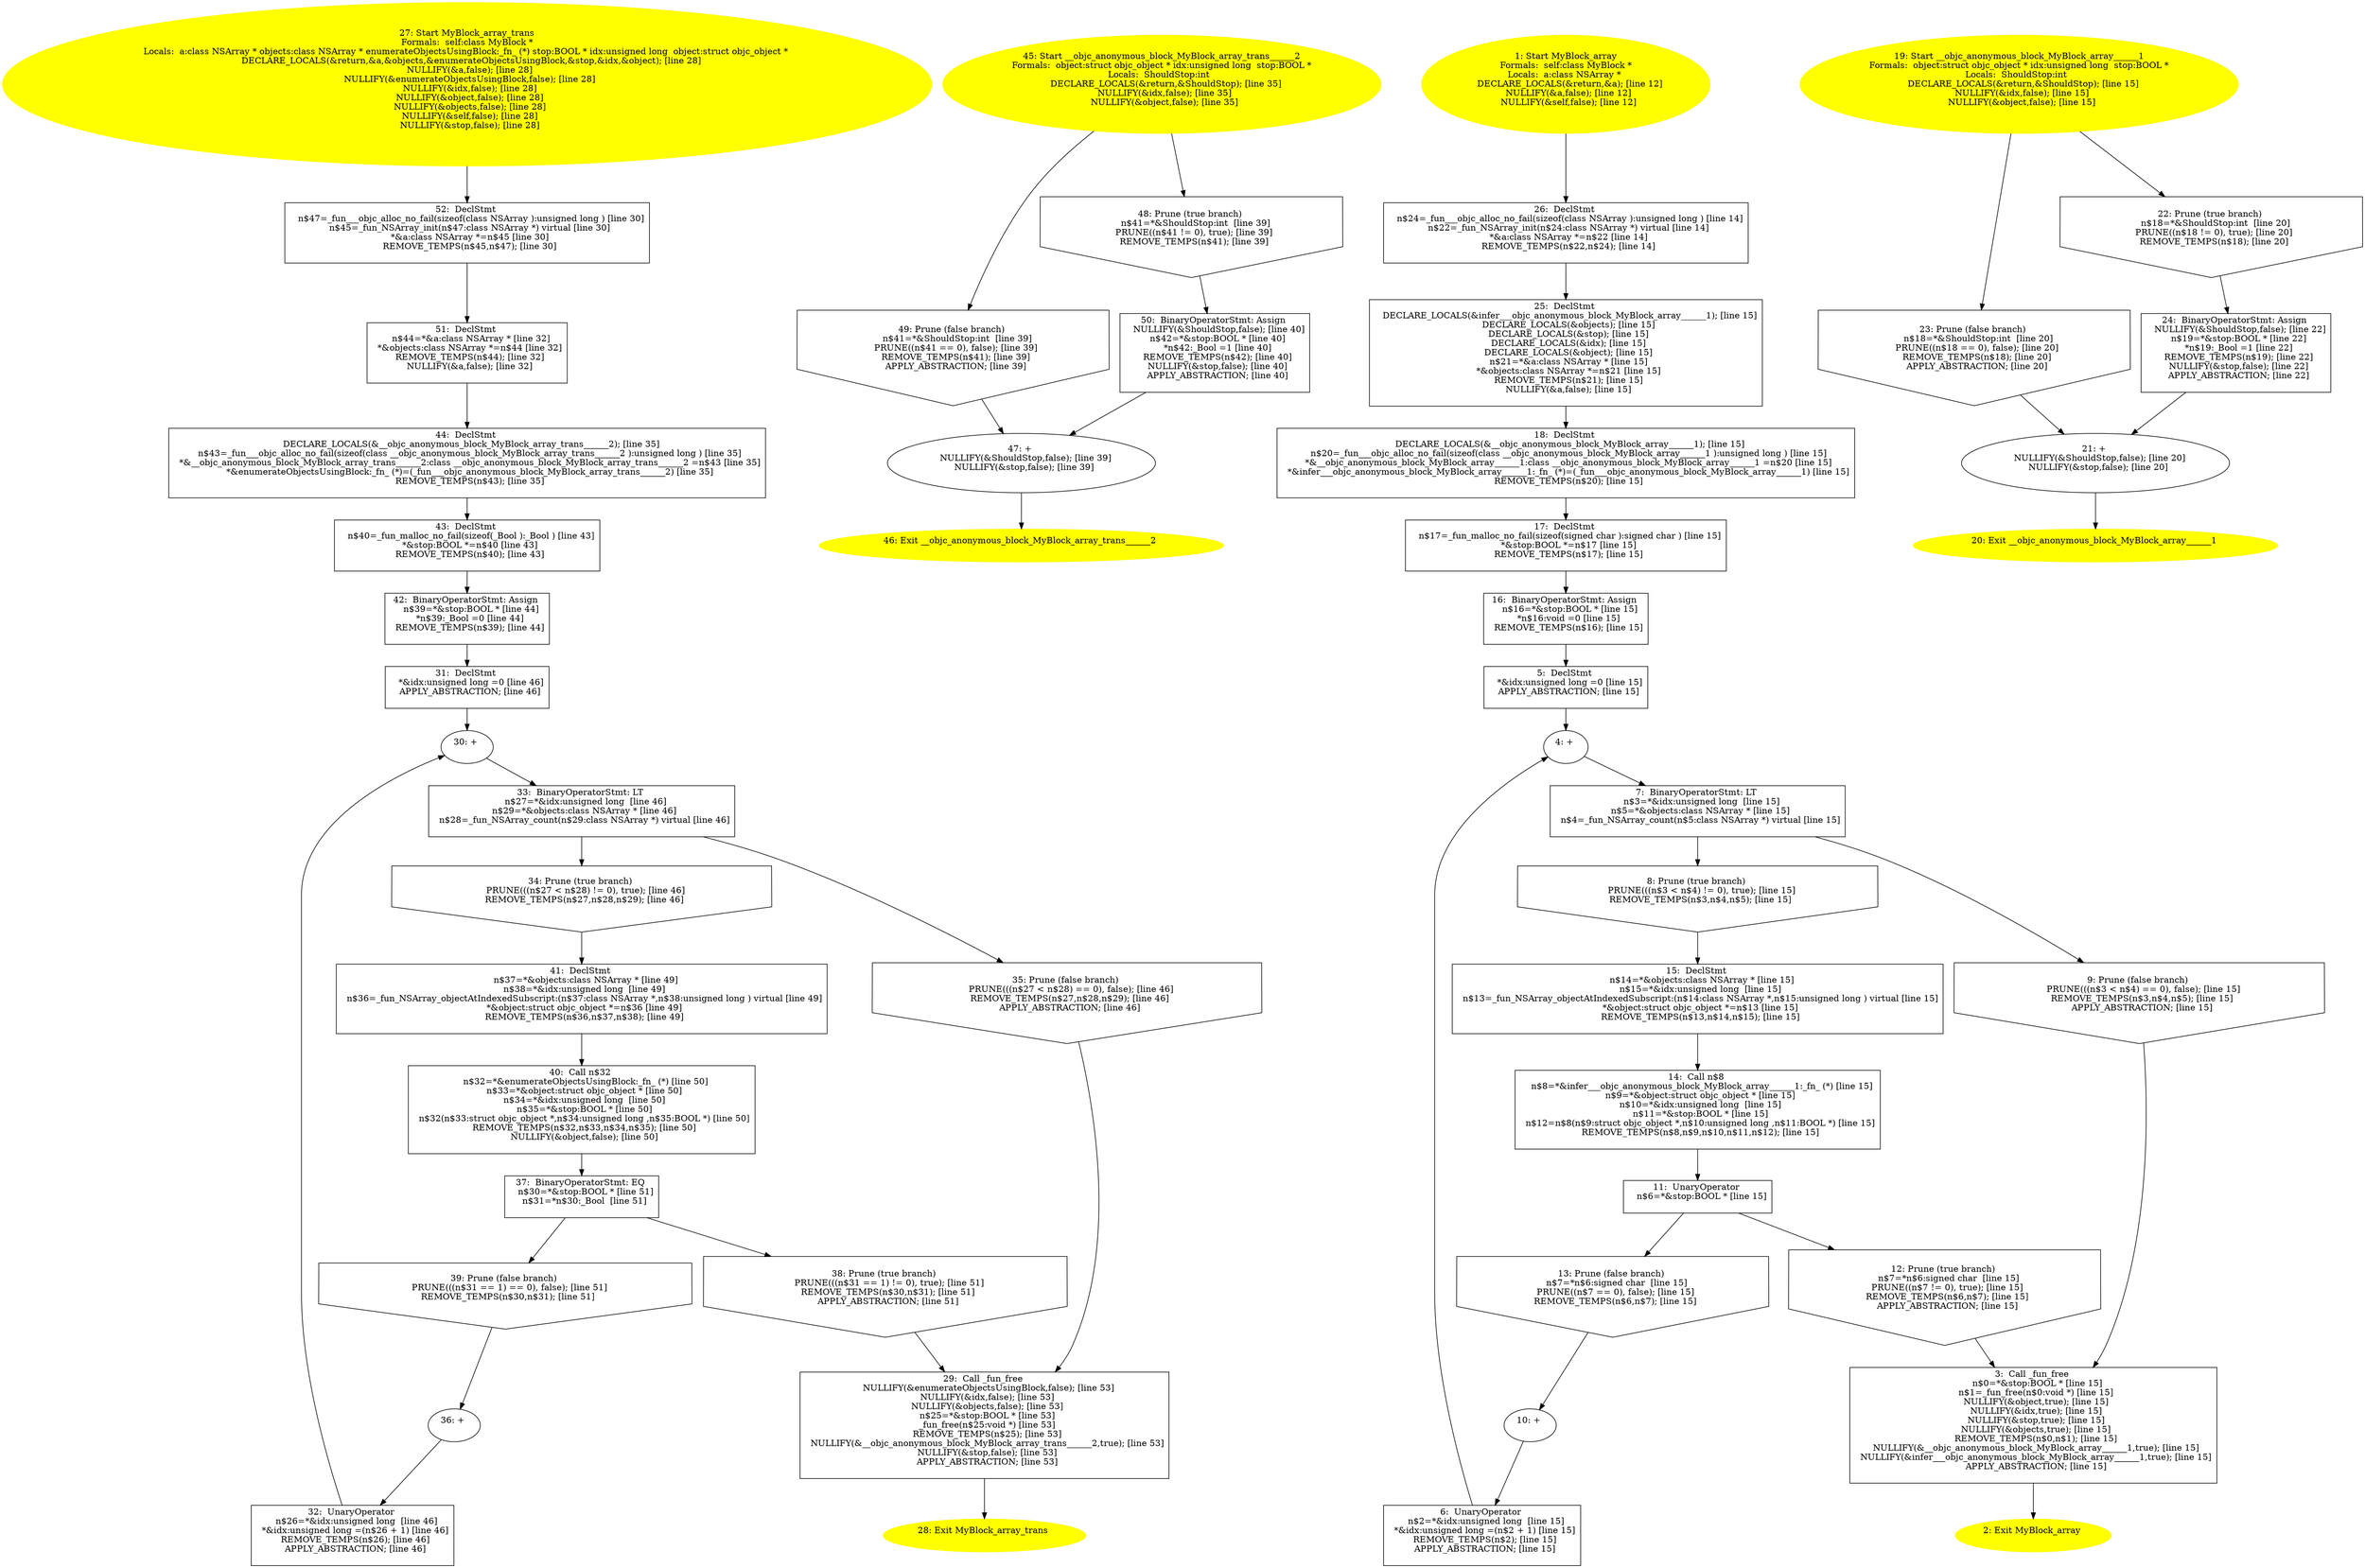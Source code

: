 digraph iCFG {
52 [label="52:  DeclStmt \n   n$47=_fun___objc_alloc_no_fail(sizeof(class NSArray ):unsigned long ) [line 30]\n  n$45=_fun_NSArray_init(n$47:class NSArray *) virtual [line 30]\n  *&a:class NSArray *=n$45 [line 30]\n  REMOVE_TEMPS(n$45,n$47); [line 30]\n " shape="box"]
	

	 52 -> 51 ;
51 [label="51:  DeclStmt \n   n$44=*&a:class NSArray * [line 32]\n  *&objects:class NSArray *=n$44 [line 32]\n  REMOVE_TEMPS(n$44); [line 32]\n  NULLIFY(&a,false); [line 32]\n " shape="box"]
	

	 51 -> 44 ;
50 [label="50:  BinaryOperatorStmt: Assign \n   NULLIFY(&ShouldStop,false); [line 40]\n  n$42=*&stop:BOOL * [line 40]\n  *n$42:_Bool =1 [line 40]\n  REMOVE_TEMPS(n$42); [line 40]\n  NULLIFY(&stop,false); [line 40]\n  APPLY_ABSTRACTION; [line 40]\n " shape="box"]
	

	 50 -> 47 ;
49 [label="49: Prune (false branch) \n   n$41=*&ShouldStop:int  [line 39]\n  PRUNE((n$41 == 0), false); [line 39]\n  REMOVE_TEMPS(n$41); [line 39]\n  APPLY_ABSTRACTION; [line 39]\n " shape="invhouse"]
	

	 49 -> 47 ;
48 [label="48: Prune (true branch) \n   n$41=*&ShouldStop:int  [line 39]\n  PRUNE((n$41 != 0), true); [line 39]\n  REMOVE_TEMPS(n$41); [line 39]\n " shape="invhouse"]
	

	 48 -> 50 ;
47 [label="47: + \n   NULLIFY(&ShouldStop,false); [line 39]\n  NULLIFY(&stop,false); [line 39]\n " ]
	

	 47 -> 46 ;
46 [label="46: Exit __objc_anonymous_block_MyBlock_array_trans______2 \n  " color=yellow style=filled]
	

45 [label="45: Start __objc_anonymous_block_MyBlock_array_trans______2\nFormals:  object:struct objc_object * idx:unsigned long  stop:BOOL *\nLocals:  ShouldStop:int  \n   DECLARE_LOCALS(&return,&ShouldStop); [line 35]\n  NULLIFY(&idx,false); [line 35]\n  NULLIFY(&object,false); [line 35]\n " color=yellow style=filled]
	

	 45 -> 48 ;
	 45 -> 49 ;
44 [label="44:  DeclStmt \n   DECLARE_LOCALS(&__objc_anonymous_block_MyBlock_array_trans______2); [line 35]\n  n$43=_fun___objc_alloc_no_fail(sizeof(class __objc_anonymous_block_MyBlock_array_trans______2 ):unsigned long ) [line 35]\n  *&__objc_anonymous_block_MyBlock_array_trans______2:class __objc_anonymous_block_MyBlock_array_trans______2 =n$43 [line 35]\n  *&enumerateObjectsUsingBlock:_fn_ (*)=(_fun___objc_anonymous_block_MyBlock_array_trans______2) [line 35]\n  REMOVE_TEMPS(n$43); [line 35]\n " shape="box"]
	

	 44 -> 43 ;
43 [label="43:  DeclStmt \n   n$40=_fun_malloc_no_fail(sizeof(_Bool ):_Bool ) [line 43]\n  *&stop:BOOL *=n$40 [line 43]\n  REMOVE_TEMPS(n$40); [line 43]\n " shape="box"]
	

	 43 -> 42 ;
42 [label="42:  BinaryOperatorStmt: Assign \n   n$39=*&stop:BOOL * [line 44]\n  *n$39:_Bool =0 [line 44]\n  REMOVE_TEMPS(n$39); [line 44]\n " shape="box"]
	

	 42 -> 31 ;
41 [label="41:  DeclStmt \n   n$37=*&objects:class NSArray * [line 49]\n  n$38=*&idx:unsigned long  [line 49]\n  n$36=_fun_NSArray_objectAtIndexedSubscript:(n$37:class NSArray *,n$38:unsigned long ) virtual [line 49]\n  *&object:struct objc_object *=n$36 [line 49]\n  REMOVE_TEMPS(n$36,n$37,n$38); [line 49]\n " shape="box"]
	

	 41 -> 40 ;
40 [label="40:  Call n$32 \n   n$32=*&enumerateObjectsUsingBlock:_fn_ (*) [line 50]\n  n$33=*&object:struct objc_object * [line 50]\n  n$34=*&idx:unsigned long  [line 50]\n  n$35=*&stop:BOOL * [line 50]\n  n$32(n$33:struct objc_object *,n$34:unsigned long ,n$35:BOOL *) [line 50]\n  REMOVE_TEMPS(n$32,n$33,n$34,n$35); [line 50]\n  NULLIFY(&object,false); [line 50]\n " shape="box"]
	

	 40 -> 37 ;
39 [label="39: Prune (false branch) \n   PRUNE(((n$31 == 1) == 0), false); [line 51]\n  REMOVE_TEMPS(n$30,n$31); [line 51]\n " shape="invhouse"]
	

	 39 -> 36 ;
38 [label="38: Prune (true branch) \n   PRUNE(((n$31 == 1) != 0), true); [line 51]\n  REMOVE_TEMPS(n$30,n$31); [line 51]\n  APPLY_ABSTRACTION; [line 51]\n " shape="invhouse"]
	

	 38 -> 29 ;
37 [label="37:  BinaryOperatorStmt: EQ \n   n$30=*&stop:BOOL * [line 51]\n  n$31=*n$30:_Bool  [line 51]\n " shape="box"]
	

	 37 -> 38 ;
	 37 -> 39 ;
36 [label="36: + \n  " ]
	

	 36 -> 32 ;
35 [label="35: Prune (false branch) \n   PRUNE(((n$27 < n$28) == 0), false); [line 46]\n  REMOVE_TEMPS(n$27,n$28,n$29); [line 46]\n  APPLY_ABSTRACTION; [line 46]\n " shape="invhouse"]
	

	 35 -> 29 ;
34 [label="34: Prune (true branch) \n   PRUNE(((n$27 < n$28) != 0), true); [line 46]\n  REMOVE_TEMPS(n$27,n$28,n$29); [line 46]\n " shape="invhouse"]
	

	 34 -> 41 ;
33 [label="33:  BinaryOperatorStmt: LT \n   n$27=*&idx:unsigned long  [line 46]\n  n$29=*&objects:class NSArray * [line 46]\n  n$28=_fun_NSArray_count(n$29:class NSArray *) virtual [line 46]\n " shape="box"]
	

	 33 -> 34 ;
	 33 -> 35 ;
32 [label="32:  UnaryOperator \n   n$26=*&idx:unsigned long  [line 46]\n  *&idx:unsigned long =(n$26 + 1) [line 46]\n  REMOVE_TEMPS(n$26); [line 46]\n  APPLY_ABSTRACTION; [line 46]\n " shape="box"]
	

	 32 -> 30 ;
31 [label="31:  DeclStmt \n   *&idx:unsigned long =0 [line 46]\n  APPLY_ABSTRACTION; [line 46]\n " shape="box"]
	

	 31 -> 30 ;
30 [label="30: + \n  " ]
	

	 30 -> 33 ;
29 [label="29:  Call _fun_free \n   NULLIFY(&enumerateObjectsUsingBlock,false); [line 53]\n  NULLIFY(&idx,false); [line 53]\n  NULLIFY(&objects,false); [line 53]\n  n$25=*&stop:BOOL * [line 53]\n  _fun_free(n$25:void *) [line 53]\n  REMOVE_TEMPS(n$25); [line 53]\n  NULLIFY(&__objc_anonymous_block_MyBlock_array_trans______2,true); [line 53]\n  NULLIFY(&stop,false); [line 53]\n  APPLY_ABSTRACTION; [line 53]\n " shape="box"]
	

	 29 -> 28 ;
28 [label="28: Exit MyBlock_array_trans \n  " color=yellow style=filled]
	

27 [label="27: Start MyBlock_array_trans\nFormals:  self:class MyBlock *\nLocals:  a:class NSArray * objects:class NSArray * enumerateObjectsUsingBlock:_fn_ (*) stop:BOOL * idx:unsigned long  object:struct objc_object * \n   DECLARE_LOCALS(&return,&a,&objects,&enumerateObjectsUsingBlock,&stop,&idx,&object); [line 28]\n  NULLIFY(&a,false); [line 28]\n  NULLIFY(&enumerateObjectsUsingBlock,false); [line 28]\n  NULLIFY(&idx,false); [line 28]\n  NULLIFY(&object,false); [line 28]\n  NULLIFY(&objects,false); [line 28]\n  NULLIFY(&self,false); [line 28]\n  NULLIFY(&stop,false); [line 28]\n " color=yellow style=filled]
	

	 27 -> 52 ;
26 [label="26:  DeclStmt \n   n$24=_fun___objc_alloc_no_fail(sizeof(class NSArray ):unsigned long ) [line 14]\n  n$22=_fun_NSArray_init(n$24:class NSArray *) virtual [line 14]\n  *&a:class NSArray *=n$22 [line 14]\n  REMOVE_TEMPS(n$22,n$24); [line 14]\n " shape="box"]
	

	 26 -> 25 ;
25 [label="25:  DeclStmt \n   DECLARE_LOCALS(&infer___objc_anonymous_block_MyBlock_array______1); [line 15]\n  DECLARE_LOCALS(&objects); [line 15]\n  DECLARE_LOCALS(&stop); [line 15]\n  DECLARE_LOCALS(&idx); [line 15]\n  DECLARE_LOCALS(&object); [line 15]\n  n$21=*&a:class NSArray * [line 15]\n  *&objects:class NSArray *=n$21 [line 15]\n  REMOVE_TEMPS(n$21); [line 15]\n  NULLIFY(&a,false); [line 15]\n " shape="box"]
	

	 25 -> 18 ;
24 [label="24:  BinaryOperatorStmt: Assign \n   NULLIFY(&ShouldStop,false); [line 22]\n  n$19=*&stop:BOOL * [line 22]\n  *n$19:_Bool =1 [line 22]\n  REMOVE_TEMPS(n$19); [line 22]\n  NULLIFY(&stop,false); [line 22]\n  APPLY_ABSTRACTION; [line 22]\n " shape="box"]
	

	 24 -> 21 ;
23 [label="23: Prune (false branch) \n   n$18=*&ShouldStop:int  [line 20]\n  PRUNE((n$18 == 0), false); [line 20]\n  REMOVE_TEMPS(n$18); [line 20]\n  APPLY_ABSTRACTION; [line 20]\n " shape="invhouse"]
	

	 23 -> 21 ;
22 [label="22: Prune (true branch) \n   n$18=*&ShouldStop:int  [line 20]\n  PRUNE((n$18 != 0), true); [line 20]\n  REMOVE_TEMPS(n$18); [line 20]\n " shape="invhouse"]
	

	 22 -> 24 ;
21 [label="21: + \n   NULLIFY(&ShouldStop,false); [line 20]\n  NULLIFY(&stop,false); [line 20]\n " ]
	

	 21 -> 20 ;
20 [label="20: Exit __objc_anonymous_block_MyBlock_array______1 \n  " color=yellow style=filled]
	

19 [label="19: Start __objc_anonymous_block_MyBlock_array______1\nFormals:  object:struct objc_object * idx:unsigned long  stop:BOOL *\nLocals:  ShouldStop:int  \n   DECLARE_LOCALS(&return,&ShouldStop); [line 15]\n  NULLIFY(&idx,false); [line 15]\n  NULLIFY(&object,false); [line 15]\n " color=yellow style=filled]
	

	 19 -> 22 ;
	 19 -> 23 ;
18 [label="18:  DeclStmt \n   DECLARE_LOCALS(&__objc_anonymous_block_MyBlock_array______1); [line 15]\n  n$20=_fun___objc_alloc_no_fail(sizeof(class __objc_anonymous_block_MyBlock_array______1 ):unsigned long ) [line 15]\n  *&__objc_anonymous_block_MyBlock_array______1:class __objc_anonymous_block_MyBlock_array______1 =n$20 [line 15]\n  *&infer___objc_anonymous_block_MyBlock_array______1:_fn_ (*)=(_fun___objc_anonymous_block_MyBlock_array______1) [line 15]\n  REMOVE_TEMPS(n$20); [line 15]\n " shape="box"]
	

	 18 -> 17 ;
17 [label="17:  DeclStmt \n   n$17=_fun_malloc_no_fail(sizeof(signed char ):signed char ) [line 15]\n  *&stop:BOOL *=n$17 [line 15]\n  REMOVE_TEMPS(n$17); [line 15]\n " shape="box"]
	

	 17 -> 16 ;
16 [label="16:  BinaryOperatorStmt: Assign \n   n$16=*&stop:BOOL * [line 15]\n  *n$16:void =0 [line 15]\n  REMOVE_TEMPS(n$16); [line 15]\n " shape="box"]
	

	 16 -> 5 ;
15 [label="15:  DeclStmt \n   n$14=*&objects:class NSArray * [line 15]\n  n$15=*&idx:unsigned long  [line 15]\n  n$13=_fun_NSArray_objectAtIndexedSubscript:(n$14:class NSArray *,n$15:unsigned long ) virtual [line 15]\n  *&object:struct objc_object *=n$13 [line 15]\n  REMOVE_TEMPS(n$13,n$14,n$15); [line 15]\n " shape="box"]
	

	 15 -> 14 ;
14 [label="14:  Call n$8 \n   n$8=*&infer___objc_anonymous_block_MyBlock_array______1:_fn_ (*) [line 15]\n  n$9=*&object:struct objc_object * [line 15]\n  n$10=*&idx:unsigned long  [line 15]\n  n$11=*&stop:BOOL * [line 15]\n  n$12=n$8(n$9:struct objc_object *,n$10:unsigned long ,n$11:BOOL *) [line 15]\n  REMOVE_TEMPS(n$8,n$9,n$10,n$11,n$12); [line 15]\n " shape="box"]
	

	 14 -> 11 ;
13 [label="13: Prune (false branch) \n   n$7=*n$6:signed char  [line 15]\n  PRUNE((n$7 == 0), false); [line 15]\n  REMOVE_TEMPS(n$6,n$7); [line 15]\n " shape="invhouse"]
	

	 13 -> 10 ;
12 [label="12: Prune (true branch) \n   n$7=*n$6:signed char  [line 15]\n  PRUNE((n$7 != 0), true); [line 15]\n  REMOVE_TEMPS(n$6,n$7); [line 15]\n  APPLY_ABSTRACTION; [line 15]\n " shape="invhouse"]
	

	 12 -> 3 ;
11 [label="11:  UnaryOperator \n   n$6=*&stop:BOOL * [line 15]\n " shape="box"]
	

	 11 -> 12 ;
	 11 -> 13 ;
10 [label="10: + \n  " ]
	

	 10 -> 6 ;
9 [label="9: Prune (false branch) \n   PRUNE(((n$3 < n$4) == 0), false); [line 15]\n  REMOVE_TEMPS(n$3,n$4,n$5); [line 15]\n  APPLY_ABSTRACTION; [line 15]\n " shape="invhouse"]
	

	 9 -> 3 ;
8 [label="8: Prune (true branch) \n   PRUNE(((n$3 < n$4) != 0), true); [line 15]\n  REMOVE_TEMPS(n$3,n$4,n$5); [line 15]\n " shape="invhouse"]
	

	 8 -> 15 ;
7 [label="7:  BinaryOperatorStmt: LT \n   n$3=*&idx:unsigned long  [line 15]\n  n$5=*&objects:class NSArray * [line 15]\n  n$4=_fun_NSArray_count(n$5:class NSArray *) virtual [line 15]\n " shape="box"]
	

	 7 -> 8 ;
	 7 -> 9 ;
6 [label="6:  UnaryOperator \n   n$2=*&idx:unsigned long  [line 15]\n  *&idx:unsigned long =(n$2 + 1) [line 15]\n  REMOVE_TEMPS(n$2); [line 15]\n  APPLY_ABSTRACTION; [line 15]\n " shape="box"]
	

	 6 -> 4 ;
5 [label="5:  DeclStmt \n   *&idx:unsigned long =0 [line 15]\n  APPLY_ABSTRACTION; [line 15]\n " shape="box"]
	

	 5 -> 4 ;
4 [label="4: + \n  " ]
	

	 4 -> 7 ;
3 [label="3:  Call _fun_free \n   n$0=*&stop:BOOL * [line 15]\n  n$1=_fun_free(n$0:void *) [line 15]\n  NULLIFY(&object,true); [line 15]\n  NULLIFY(&idx,true); [line 15]\n  NULLIFY(&stop,true); [line 15]\n  NULLIFY(&objects,true); [line 15]\n  REMOVE_TEMPS(n$0,n$1); [line 15]\n  NULLIFY(&__objc_anonymous_block_MyBlock_array______1,true); [line 15]\n  NULLIFY(&infer___objc_anonymous_block_MyBlock_array______1,true); [line 15]\n  APPLY_ABSTRACTION; [line 15]\n " shape="box"]
	

	 3 -> 2 ;
2 [label="2: Exit MyBlock_array \n  " color=yellow style=filled]
	

1 [label="1: Start MyBlock_array\nFormals:  self:class MyBlock *\nLocals:  a:class NSArray * \n   DECLARE_LOCALS(&return,&a); [line 12]\n  NULLIFY(&a,false); [line 12]\n  NULLIFY(&self,false); [line 12]\n " color=yellow style=filled]
	

	 1 -> 26 ;
}
